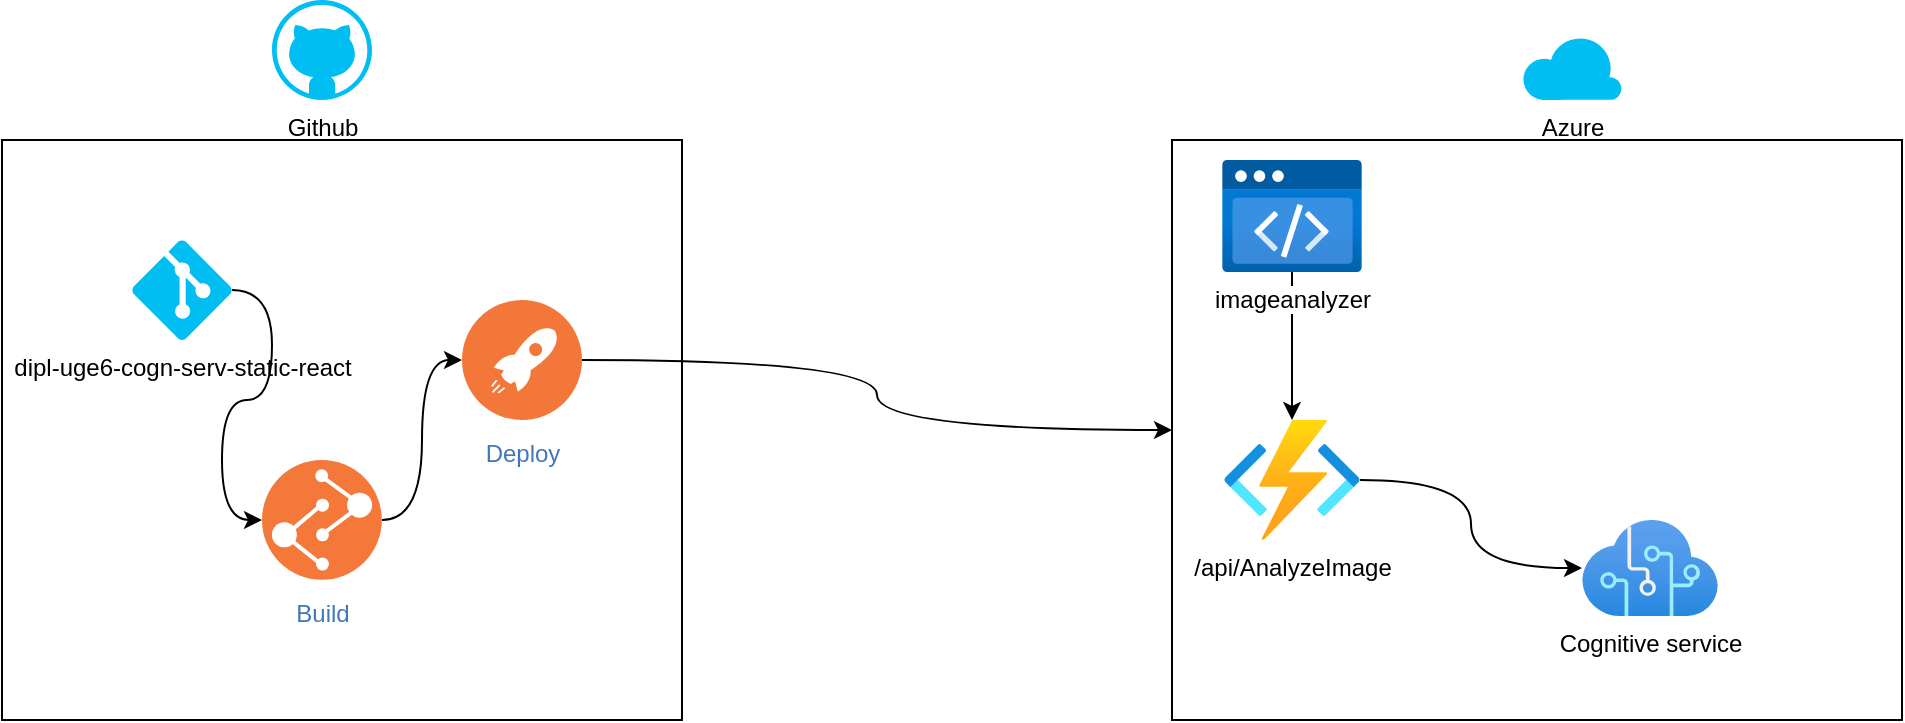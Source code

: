 <mxfile version="15.4.0" type="device"><diagram id="7gcUSTIZ7YSJ5vT40chW" name="Page-1"><mxGraphModel dx="1086" dy="966" grid="1" gridSize="10" guides="1" tooltips="1" connect="1" arrows="1" fold="1" page="1" pageScale="1" pageWidth="1169" pageHeight="827" math="0" shadow="0"><root><mxCell id="0"/><mxCell id="1" parent="0"/><mxCell id="R9ikExroimPTG1zcO9c6-8" value="" style="rounded=0;whiteSpace=wrap;html=1;" parent="1" vertex="1"><mxGeometry x="635" y="80" width="365" height="290" as="geometry"/></mxCell><mxCell id="R9ikExroimPTG1zcO9c6-1" value="Github" style="verticalLabelPosition=bottom;html=1;verticalAlign=top;align=center;strokeColor=none;fillColor=#00BEF2;shape=mxgraph.azure.github_code;pointerEvents=1;" parent="1" vertex="1"><mxGeometry x="185" y="10" width="50" height="50" as="geometry"/></mxCell><mxCell id="R9ikExroimPTG1zcO9c6-3" value="" style="rounded=0;whiteSpace=wrap;html=1;" parent="1" vertex="1"><mxGeometry x="50" y="80" width="340" height="290" as="geometry"/></mxCell><mxCell id="R9ikExroimPTG1zcO9c6-4" value="Cognitive service" style="aspect=fixed;html=1;points=[];align=center;image;fontSize=12;image=img/lib/azure2/ai_machine_learning/Cognitive_Services.svg;" parent="1" vertex="1"><mxGeometry x="840" y="270" width="68" height="48" as="geometry"/></mxCell><mxCell id="R9ikExroimPTG1zcO9c6-17" style="edgeStyle=orthogonalEdgeStyle;curved=1;rounded=0;orthogonalLoop=1;jettySize=auto;html=1;" parent="1" source="R9ikExroimPTG1zcO9c6-5" target="R9ikExroimPTG1zcO9c6-4" edge="1"><mxGeometry relative="1" as="geometry"/></mxCell><mxCell id="R9ikExroimPTG1zcO9c6-5" value="/api/AnalyzeImage" style="aspect=fixed;html=1;points=[];align=center;image;fontSize=12;image=img/lib/azure2/compute/Function_Apps.svg;" parent="1" vertex="1"><mxGeometry x="661" y="220" width="68" height="60" as="geometry"/></mxCell><mxCell id="R9ikExroimPTG1zcO9c6-18" style="edgeStyle=orthogonalEdgeStyle;curved=1;rounded=0;orthogonalLoop=1;jettySize=auto;html=1;" parent="1" source="R9ikExroimPTG1zcO9c6-6" target="R9ikExroimPTG1zcO9c6-5" edge="1"><mxGeometry relative="1" as="geometry"/></mxCell><mxCell id="R9ikExroimPTG1zcO9c6-6" value="imageanalyzer" style="aspect=fixed;html=1;points=[];align=center;image;fontSize=12;image=img/lib/azure2/preview/Static_Apps.svg;" parent="1" vertex="1"><mxGeometry x="660" y="90" width="70" height="56.0" as="geometry"/></mxCell><mxCell id="R9ikExroimPTG1zcO9c6-7" value="Azure" style="verticalLabelPosition=bottom;html=1;verticalAlign=top;align=center;strokeColor=none;fillColor=#00BEF2;shape=mxgraph.azure.cloud;" parent="1" vertex="1"><mxGeometry x="810" y="27.5" width="50" height="32.5" as="geometry"/></mxCell><mxCell id="R9ikExroimPTG1zcO9c6-14" style="edgeStyle=orthogonalEdgeStyle;curved=1;rounded=0;orthogonalLoop=1;jettySize=auto;html=1;entryX=0;entryY=0.5;entryDx=0;entryDy=0;" parent="1" source="R9ikExroimPTG1zcO9c6-9" target="R9ikExroimPTG1zcO9c6-8" edge="1"><mxGeometry relative="1" as="geometry"/></mxCell><mxCell id="R9ikExroimPTG1zcO9c6-9" value="Deploy" style="aspect=fixed;perimeter=ellipsePerimeter;html=1;align=center;shadow=0;dashed=0;fontColor=#4277BB;labelBackgroundColor=#ffffff;fontSize=12;spacingTop=3;image;image=img/lib/ibm/devops/continuous_deploy.svg;" parent="1" vertex="1"><mxGeometry x="280" y="160" width="60" height="60" as="geometry"/></mxCell><mxCell id="R9ikExroimPTG1zcO9c6-12" style="edgeStyle=orthogonalEdgeStyle;curved=1;rounded=0;orthogonalLoop=1;jettySize=auto;html=1;entryX=0;entryY=0.5;entryDx=0;entryDy=0;" parent="1" source="R9ikExroimPTG1zcO9c6-10" target="R9ikExroimPTG1zcO9c6-15" edge="1"><mxGeometry relative="1" as="geometry"/></mxCell><mxCell id="R9ikExroimPTG1zcO9c6-10" value="dipl-uge6-cogn-serv-static-react" style="verticalLabelPosition=bottom;html=1;verticalAlign=top;align=center;strokeColor=none;fillColor=#00BEF2;shape=mxgraph.azure.git_repository;" parent="1" vertex="1"><mxGeometry x="115" y="130" width="50" height="50" as="geometry"/></mxCell><mxCell id="R9ikExroimPTG1zcO9c6-16" style="edgeStyle=orthogonalEdgeStyle;curved=1;rounded=0;orthogonalLoop=1;jettySize=auto;html=1;entryX=0;entryY=0.5;entryDx=0;entryDy=0;" parent="1" source="R9ikExroimPTG1zcO9c6-15" target="R9ikExroimPTG1zcO9c6-9" edge="1"><mxGeometry relative="1" as="geometry"/></mxCell><mxCell id="R9ikExroimPTG1zcO9c6-15" value="Build" style="aspect=fixed;perimeter=ellipsePerimeter;html=1;align=center;shadow=0;dashed=0;fontColor=#4277BB;labelBackgroundColor=#ffffff;fontSize=12;spacingTop=3;image;image=img/lib/ibm/devops/build_test.svg;" parent="1" vertex="1"><mxGeometry x="180" y="240" width="60" height="60" as="geometry"/></mxCell></root></mxGraphModel></diagram></mxfile>